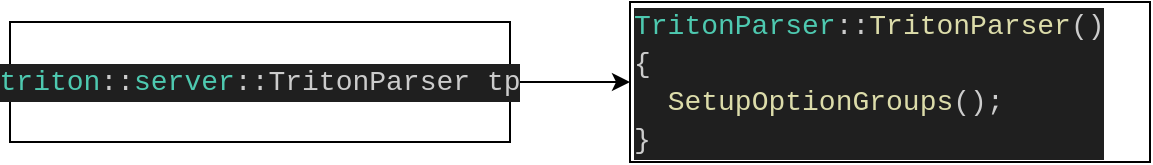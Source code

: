<mxfile version="26.0.5">
  <diagram name="第 1 页" id="bzPSUCuEi1GjW8RFPb2N">
    <mxGraphModel dx="1674" dy="772" grid="1" gridSize="10" guides="1" tooltips="1" connect="1" arrows="1" fold="1" page="1" pageScale="1" pageWidth="827" pageHeight="1169" math="0" shadow="0">
      <root>
        <mxCell id="0" />
        <mxCell id="1" parent="0" />
        <mxCell id="B4u7MFJt4ic3U0WcCb89-3" value="" style="edgeStyle=orthogonalEdgeStyle;rounded=0;orthogonalLoop=1;jettySize=auto;html=1;" edge="1" parent="1" source="B4u7MFJt4ic3U0WcCb89-1" target="B4u7MFJt4ic3U0WcCb89-2">
          <mxGeometry relative="1" as="geometry" />
        </mxCell>
        <mxCell id="B4u7MFJt4ic3U0WcCb89-1" value="&lt;div style=&quot;color: rgb(204, 204, 204); background-color: rgb(31, 31, 31); font-family: Consolas, &amp;quot;Courier New&amp;quot;, monospace; font-size: 14px; line-height: 19px; white-space: pre;&quot;&gt;&lt;span style=&quot;color: #4ec9b0;&quot;&gt;triton&lt;/span&gt;::&lt;span style=&quot;color: #4ec9b0;&quot;&gt;server&lt;/span&gt;::TritonParser tp&lt;/div&gt;" style="rounded=0;whiteSpace=wrap;html=1;" vertex="1" parent="1">
          <mxGeometry x="120" y="40" width="250" height="60" as="geometry" />
        </mxCell>
        <mxCell id="B4u7MFJt4ic3U0WcCb89-2" value="&lt;div style=&quot;color: rgb(204, 204, 204); background-color: rgb(31, 31, 31); font-family: Consolas, &amp;quot;Courier New&amp;quot;, monospace; font-size: 14px; line-height: 19px; white-space: pre;&quot;&gt;&lt;div style=&quot;line-height: 19px;&quot;&gt;&lt;div&gt;&lt;span style=&quot;color: rgb(78, 201, 176);&quot;&gt;TritonParser&lt;/span&gt;::&lt;span style=&quot;color: rgb(220, 220, 170);&quot;&gt;TritonParser&lt;/span&gt;()&lt;/div&gt;&lt;div&gt;&lt;span style=&quot;background-color: light-dark(rgb(31, 31, 31), rgb(210, 210, 210)); color: light-dark(rgb(204, 204, 204), rgb(62, 62, 62));&quot;&gt;{&lt;/span&gt;&lt;/div&gt;&lt;div&gt;&amp;nbsp; &lt;span style=&quot;color: rgb(220, 220, 170);&quot;&gt;SetupOptionGroups&lt;/span&gt;();&lt;/div&gt;&lt;div&gt;}&lt;/div&gt;&lt;/div&gt;&lt;/div&gt;" style="rounded=0;whiteSpace=wrap;html=1;align=left;" vertex="1" parent="1">
          <mxGeometry x="430" y="30" width="260" height="80" as="geometry" />
        </mxCell>
      </root>
    </mxGraphModel>
  </diagram>
</mxfile>
